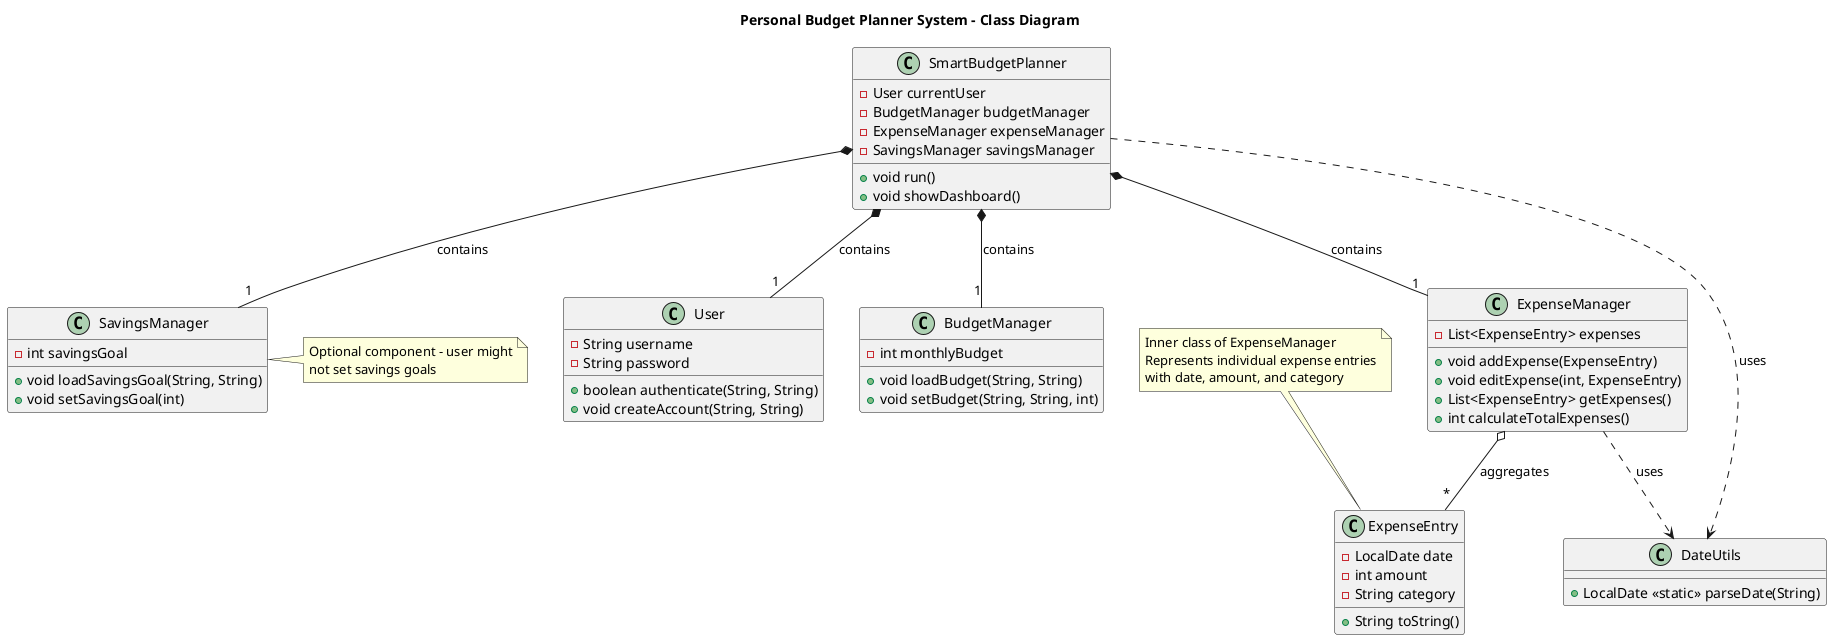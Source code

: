 @startuml
title Personal Budget Planner System - Class Diagram

class User {
  - String username
  - String password
  + boolean authenticate(String, String)
  + void createAccount(String, String)
}

class BudgetManager {
  - int monthlyBudget
  + void loadBudget(String, String)
  + void setBudget(String, String, int)
}

class ExpenseManager {
  - List<ExpenseEntry> expenses
  + void addExpense(ExpenseEntry)
  + void editExpense(int, ExpenseEntry)
  + List<ExpenseEntry> getExpenses()
  + int calculateTotalExpenses()
}

class SavingsManager {
  - int savingsGoal
  + void loadSavingsGoal(String, String)
  + void setSavingsGoal(int)
}

class ExpenseEntry {
  - LocalDate date
  - int amount
  - String category
  + String toString()
}

class DateUtils {
  + LocalDate <<static>> parseDate(String)
}

class SmartBudgetPlanner {
  - User currentUser
  - BudgetManager budgetManager
  - ExpenseManager expenseManager
  - SavingsManager savingsManager
  + void run()
  + void showDashboard()
}


SmartBudgetPlanner *-- "1" User : contains
SmartBudgetPlanner *-- "1" BudgetManager : contains
SmartBudgetPlanner *-- "1" ExpenseManager : contains
SmartBudgetPlanner *-- "1" SavingsManager : contains
ExpenseManager o-- "*" ExpenseEntry : aggregates
ExpenseManager ..> DateUtils : uses
SmartBudgetPlanner ..> DateUtils : uses

note top of ExpenseEntry
  Inner class of ExpenseManager
  Represents individual expense entries
  with date, amount, and category
end note

note right of SavingsManager
  Optional component - user might
  not set savings goals
end note

@enduml